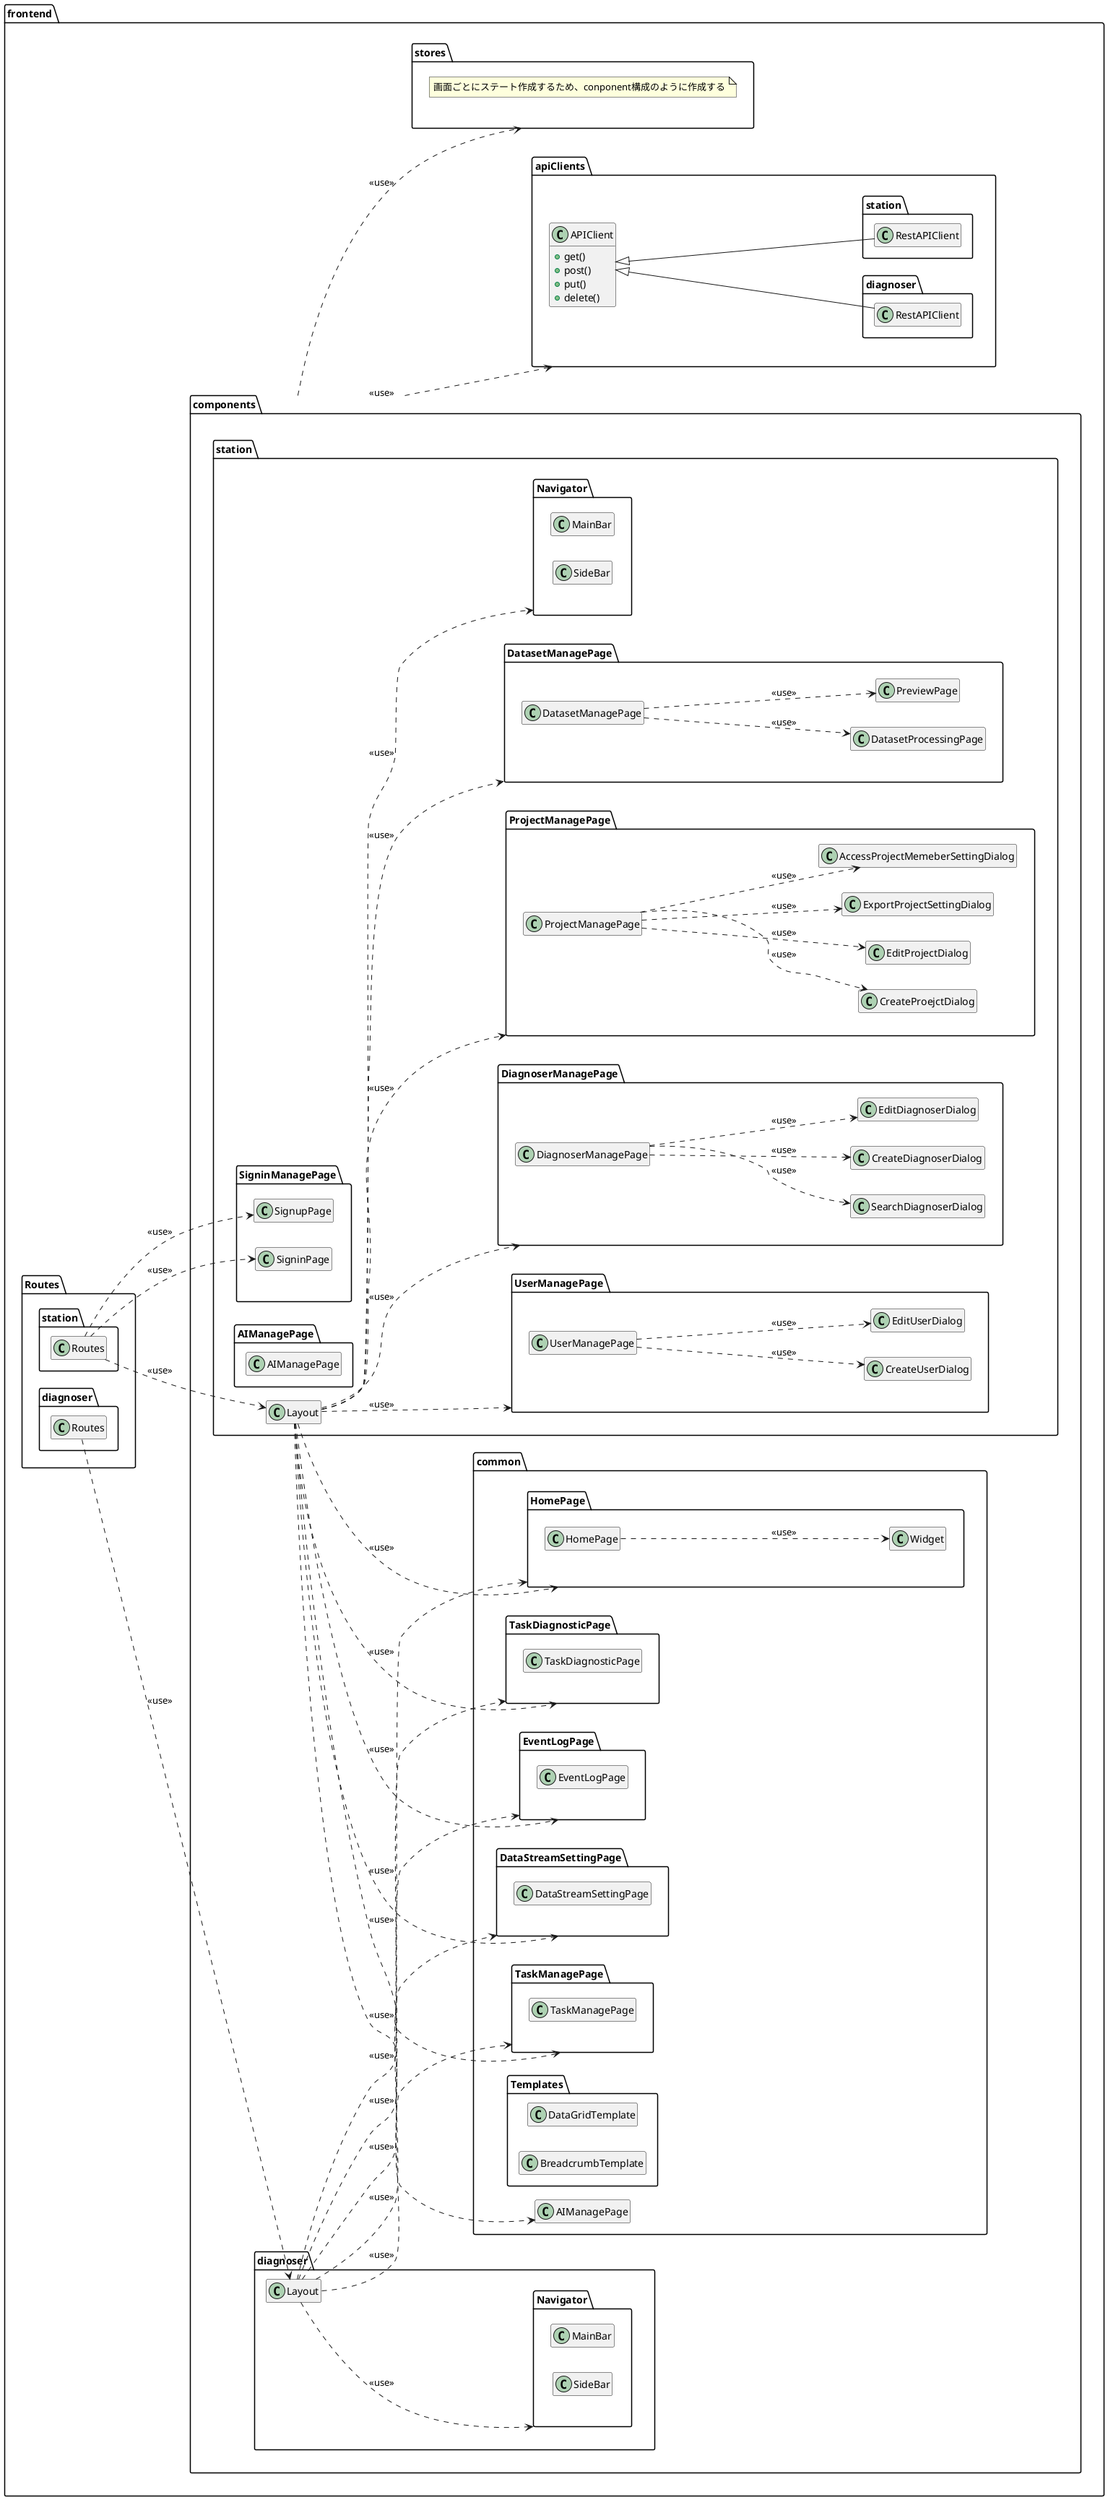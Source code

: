 @startuml 04_メインバー_サイドバー_クラス図
left to right direction
hide empty members
package  frontend {
    package apiClients {
        package "diagnoser" as apidiagnoser {
            class "RestAPIClient" as rapiclient { 
            }
        }
        package "station" as apistation {
            class "RestAPIClient" as sapiclient
        }
        class APIClient {
            + get()
            + post()
            + put()
            + delete()
        }
        APIClient <|-- sapiclient
        APIClient <|-- rapiclient
    }
    package components {
        package "diagnoser" as componentdiagnoser {
            package Navigator {
                class "MainBar" as rmainbar
                class "SideBar" as rsidebar
            }
            class "Layout" as rlayout
            rlayout ..> Navigator: <<use>>
        }
        package "station" as componentstation { 
            class "Layout" as slayout
            package UserManagePage {
                class UserManagePage
                class CreateUserDialog
                class EditUserDialog
                UserManagePage ..> CreateUserDialog: <<use>>
                UserManagePage ..> EditUserDialog: <<use>>
            }
            package DiagnoserManagePage {
                class DiagnoserManagePage
                class SearchDiagnoserDialog
                class CreateDiagnoserDialog
                class EditDiagnoserDialog
                DiagnoserManagePage ..> SearchDiagnoserDialog: <<use>>
                DiagnoserManagePage ..> CreateDiagnoserDialog: <<use>>
                DiagnoserManagePage ..> EditDiagnoserDialog: <<use>>

            }
            package ProjectManagePage {
                class ProjectManagePage
                class ExportProjectSettingDialog
                class AccessProjectMemeberSettingDialog
                class CreateProejctDialog
                class EditProjectDialog
                ProjectManagePage ..> ExportProjectSettingDialog: <<use>>
                ProjectManagePage ..> AccessProjectMemeberSettingDialog: <<use>>
                ProjectManagePage ..> CreateProejctDialog: <<use>>
                ProjectManagePage ..> EditProjectDialog: <<use>>
            }

            package SigninManagePage {
                class SigninPage
                class SignupPage
            }

            package AIManagePage {
                class AIManagePage
            }

            package DatasetManagePage {
                class DatasetManagePage
                class DatasetProcessingPage
                class PreviewPage
                DatasetManagePage ..> DatasetProcessingPage: <<use>>
                DatasetManagePage ..> PreviewPage: <<use>>
            }

            package "Navigator" as snavigator {
                class "MainBar" as smainbar
                class "SideBar" as ssidebar
            }



            slayout ..> snavigator: <<use>>
            slayout ..> UserManagePage: <<use>>
            slayout ..> DiagnoserManagePage: <<use>>
            slayout ..> ProjectManagePage: <<use>>
            slayout ..> DatasetManagePage: <<use>>
        }
        package "common" as componentcommon {
            package EventLogPage {
                class EventLogPage
            }
            package HomePage {
                class HomePage
                class Widget
                HomePage ..> Widget: <<use>>
            }
            package TaskDiagnosticPage {
                class TaskDiagnosticPage
            }

            package TaskManagePage {
                class TaskManagePage
            }

            package DataStreamSettingPage {
                class DataStreamSettingPage
            }

            package Templates {
                class DataGridTemplate
                class BreadcrumbTemplate
            }

            rlayout ..> EventLogPage: <<use>>
            rlayout ..> HomePage: <<use>>
            rlayout ..> TaskDiagnosticPage: <<use>>
            rlayout ..> DataStreamSettingPage: <<use>>
            slayout ..> EventLogPage: <<use>>
            slayout ..> TaskManagePage: <<use>>
            rlayout ..> TaskManagePage: <<use>>
            slayout ..> HomePage: <<use>>
            slayout ..> TaskDiagnosticPage: <<use>>
            slayout ..> DataStreamSettingPage: <<use>>
            slayout ..> AIManagePage: <<use>>
        }
    }


    package stores {
        note "画面ごとにステート作成するため、conponent構成のように作成する" as N2
    }

    package Routes {
        package "diagnoser" as rroutes {
            class "Routes" as rroutes
            rroutes ..> rlayout: <<use>>
            
        }
        package "station" as sroutes {
            class "Routes" as sroutes
            sroutes ..> slayout: <<use>>
            sroutes ..> SigninPage: <<use>>
            sroutes ..> SignupPage: <<use>>
        }
    }

    components ..> stores: <<use>>
    components ..> apiClients: <<use>>
    SigninManagePage .[hidden]d. Navigator

}



@enduml

